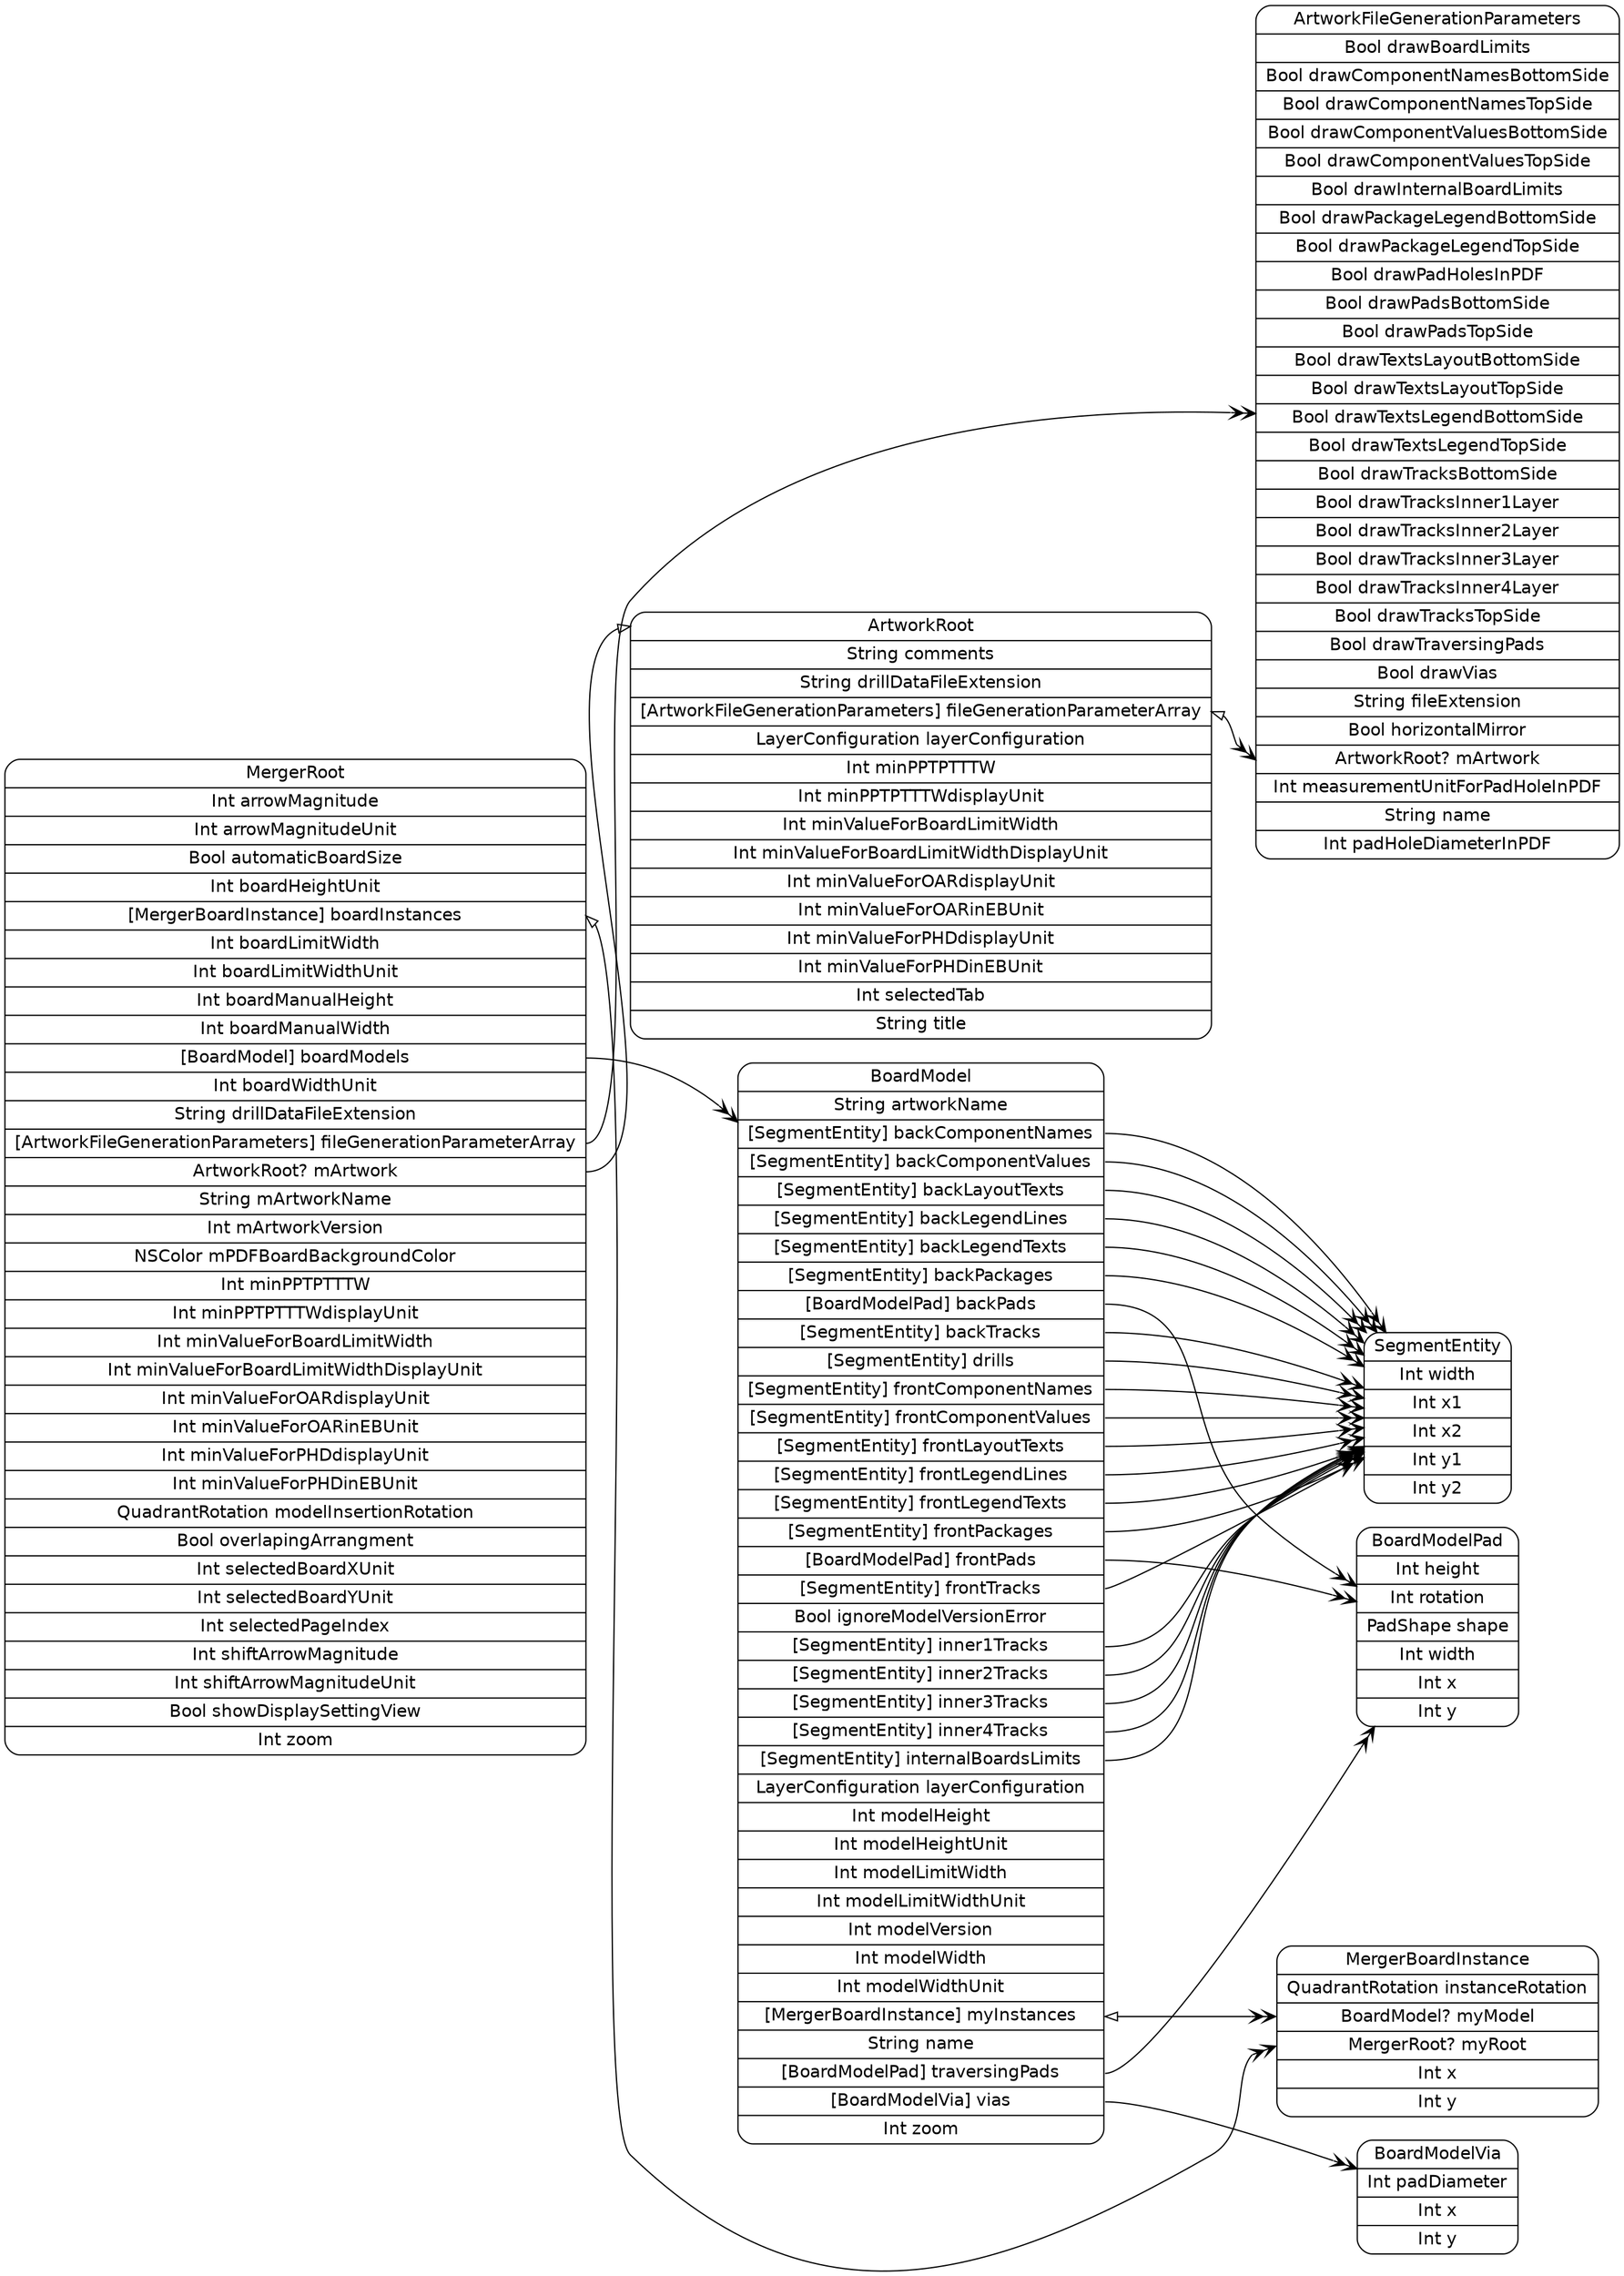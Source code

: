 digraph G {
  rankdir=LR ;
  node [shape=record fontname=helvetica style=rounded] ;
  MergerRoot[label="<MergerRoot>MergerRoot|Int arrowMagnitude|Int arrowMagnitudeUnit|Bool automaticBoardSize|Int boardHeightUnit|<boardInstances>[MergerBoardInstance] boardInstances|Int boardLimitWidth|Int boardLimitWidthUnit|Int boardManualHeight|Int boardManualWidth|<boardModels>[BoardModel] boardModels|Int boardWidthUnit|String drillDataFileExtension|<fileGenerationParameterArray>[ArtworkFileGenerationParameters] fileGenerationParameterArray|<mArtwork>ArtworkRoot? mArtwork|String mArtworkName|Int mArtworkVersion|NSColor mPDFBoardBackgroundColor|Int minPPTPTTTW|Int minPPTPTTTWdisplayUnit|Int minValueForBoardLimitWidth|Int minValueForBoardLimitWidthDisplayUnit|Int minValueForOARdisplayUnit|Int minValueForOARinEBUnit|Int minValueForPHDdisplayUnit|Int minValueForPHDinEBUnit|QuadrantRotation modelInsertionRotation|Bool overlapingArrangment|Int selectedBoardXUnit|Int selectedBoardYUnit|Int selectedPageIndex|Int shiftArrowMagnitude|Int shiftArrowMagnitudeUnit|Bool showDisplaySettingView|Int zoom"] ;
  ArtworkRoot[label="<ArtworkRoot>ArtworkRoot|String comments|String drillDataFileExtension|<fileGenerationParameterArray>[ArtworkFileGenerationParameters] fileGenerationParameterArray|LayerConfiguration layerConfiguration|Int minPPTPTTTW|Int minPPTPTTTWdisplayUnit|Int minValueForBoardLimitWidth|Int minValueForBoardLimitWidthDisplayUnit|Int minValueForOARdisplayUnit|Int minValueForOARinEBUnit|Int minValueForPHDdisplayUnit|Int minValueForPHDinEBUnit|Int selectedTab|String title"] ;
  ArtworkFileGenerationParameters[label="<ArtworkFileGenerationParameters>ArtworkFileGenerationParameters|Bool drawBoardLimits|Bool drawComponentNamesBottomSide|Bool drawComponentNamesTopSide|Bool drawComponentValuesBottomSide|Bool drawComponentValuesTopSide|Bool drawInternalBoardLimits|Bool drawPackageLegendBottomSide|Bool drawPackageLegendTopSide|Bool drawPadHolesInPDF|Bool drawPadsBottomSide|Bool drawPadsTopSide|Bool drawTextsLayoutBottomSide|Bool drawTextsLayoutTopSide|Bool drawTextsLegendBottomSide|Bool drawTextsLegendTopSide|Bool drawTracksBottomSide|Bool drawTracksInner1Layer|Bool drawTracksInner2Layer|Bool drawTracksInner3Layer|Bool drawTracksInner4Layer|Bool drawTracksTopSide|Bool drawTraversingPads|Bool drawVias|String fileExtension|Bool horizontalMirror|<mArtwork>ArtworkRoot? mArtwork|Int measurementUnitForPadHoleInPDF|String name|Int padHoleDiameterInPDF"] ;
  BoardModel[label="<BoardModel>BoardModel|String artworkName|<backComponentNames>[SegmentEntity] backComponentNames|<backComponentValues>[SegmentEntity] backComponentValues|<backLayoutTexts>[SegmentEntity] backLayoutTexts|<backLegendLines>[SegmentEntity] backLegendLines|<backLegendTexts>[SegmentEntity] backLegendTexts|<backPackages>[SegmentEntity] backPackages|<backPads>[BoardModelPad] backPads|<backTracks>[SegmentEntity] backTracks|<drills>[SegmentEntity] drills|<frontComponentNames>[SegmentEntity] frontComponentNames|<frontComponentValues>[SegmentEntity] frontComponentValues|<frontLayoutTexts>[SegmentEntity] frontLayoutTexts|<frontLegendLines>[SegmentEntity] frontLegendLines|<frontLegendTexts>[SegmentEntity] frontLegendTexts|<frontPackages>[SegmentEntity] frontPackages|<frontPads>[BoardModelPad] frontPads|<frontTracks>[SegmentEntity] frontTracks|Bool ignoreModelVersionError|<inner1Tracks>[SegmentEntity] inner1Tracks|<inner2Tracks>[SegmentEntity] inner2Tracks|<inner3Tracks>[SegmentEntity] inner3Tracks|<inner4Tracks>[SegmentEntity] inner4Tracks|<internalBoardsLimits>[SegmentEntity] internalBoardsLimits|LayerConfiguration layerConfiguration|Int modelHeight|Int modelHeightUnit|Int modelLimitWidth|Int modelLimitWidthUnit|Int modelVersion|Int modelWidth|Int modelWidthUnit|<myInstances>[MergerBoardInstance] myInstances|String name|<traversingPads>[BoardModelPad] traversingPads|<vias>[BoardModelVia] vias|Int zoom"] ;
  BoardModelVia[label="<BoardModelVia>BoardModelVia|Int padDiameter|Int x|Int y"] ;
  BoardModelPad[label="<BoardModelPad>BoardModelPad|Int height|Int rotation|PadShape shape|Int width|Int x|Int y"] ;
  SegmentEntity[label="<SegmentEntity>SegmentEntity|Int width|Int x1|Int x2|Int y1|Int y2"] ;
  MergerBoardInstance[label="<MergerBoardInstance>MergerBoardInstance|QuadrantRotation instanceRotation|<myModel>BoardModel? myModel|<myRoot>MergerRoot? myRoot|Int x|Int y"] ;
  MergerRoot:boardInstances -> MergerBoardInstance:myRoot [dir=both arrowtail=onormal arrowhead=veevee] ;
  MergerRoot:boardModels -> BoardModel [dir=both arrowtail=none arrowhead=veevee] ;
  MergerRoot:fileGenerationParameterArray -> ArtworkFileGenerationParameters [dir=both arrowtail=none arrowhead=veevee] ;
  MergerRoot:mArtwork -> ArtworkRoot:ArtworkRoot [dir=both arrowtail=none arrowhead=onormal] ;
  ArtworkRoot:fileGenerationParameterArray -> ArtworkFileGenerationParameters:mArtwork [dir=both arrowtail=onormal arrowhead=veevee] ;
  BoardModel:backComponentNames -> SegmentEntity [dir=both arrowtail=none arrowhead=veevee] ;
  BoardModel:backComponentValues -> SegmentEntity [dir=both arrowtail=none arrowhead=veevee] ;
  BoardModel:backLayoutTexts -> SegmentEntity [dir=both arrowtail=none arrowhead=veevee] ;
  BoardModel:backLegendLines -> SegmentEntity [dir=both arrowtail=none arrowhead=veevee] ;
  BoardModel:backLegendTexts -> SegmentEntity [dir=both arrowtail=none arrowhead=veevee] ;
  BoardModel:backPackages -> SegmentEntity [dir=both arrowtail=none arrowhead=veevee] ;
  BoardModel:backPads -> BoardModelPad [dir=both arrowtail=none arrowhead=veevee] ;
  BoardModel:backTracks -> SegmentEntity [dir=both arrowtail=none arrowhead=veevee] ;
  BoardModel:drills -> SegmentEntity [dir=both arrowtail=none arrowhead=veevee] ;
  BoardModel:frontComponentNames -> SegmentEntity [dir=both arrowtail=none arrowhead=veevee] ;
  BoardModel:frontComponentValues -> SegmentEntity [dir=both arrowtail=none arrowhead=veevee] ;
  BoardModel:frontLayoutTexts -> SegmentEntity [dir=both arrowtail=none arrowhead=veevee] ;
  BoardModel:frontLegendLines -> SegmentEntity [dir=both arrowtail=none arrowhead=veevee] ;
  BoardModel:frontLegendTexts -> SegmentEntity [dir=both arrowtail=none arrowhead=veevee] ;
  BoardModel:frontPackages -> SegmentEntity [dir=both arrowtail=none arrowhead=veevee] ;
  BoardModel:frontPads -> BoardModelPad [dir=both arrowtail=none arrowhead=veevee] ;
  BoardModel:frontTracks -> SegmentEntity [dir=both arrowtail=none arrowhead=veevee] ;
  BoardModel:inner1Tracks -> SegmentEntity [dir=both arrowtail=none arrowhead=veevee] ;
  BoardModel:inner2Tracks -> SegmentEntity [dir=both arrowtail=none arrowhead=veevee] ;
  BoardModel:inner3Tracks -> SegmentEntity [dir=both arrowtail=none arrowhead=veevee] ;
  BoardModel:inner4Tracks -> SegmentEntity [dir=both arrowtail=none arrowhead=veevee] ;
  BoardModel:internalBoardsLimits -> SegmentEntity [dir=both arrowtail=none arrowhead=veevee] ;
  BoardModel:myInstances -> MergerBoardInstance:myModel [dir=both arrowtail=onormal arrowhead=veevee] ;
  BoardModel:traversingPads -> BoardModelPad [dir=both arrowtail=none arrowhead=veevee] ;
  BoardModel:vias -> BoardModelVia [dir=both arrowtail=none arrowhead=veevee] ;
}
